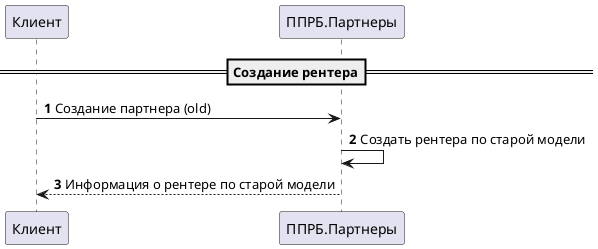 @startuml
'https://plantuml.com/sequence-diagram
autonumber
==Создание рентера==
Клиент -> ППРБ.Партнеры: Создание партнера (old)
ППРБ.Партнеры -> ППРБ.Партнеры: Создать рентера по старой модели
ППРБ.Партнеры --> Клиент: Информация о рентере по старой модели
@enduml
